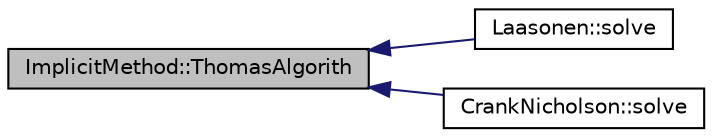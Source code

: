 digraph "ImplicitMethod::ThomasAlgorith"
{
  edge [fontname="Helvetica",fontsize="10",labelfontname="Helvetica",labelfontsize="10"];
  node [fontname="Helvetica",fontsize="10",shape=record];
  rankdir="LR";
  Node5 [label="ImplicitMethod::ThomasAlgorith",height=0.2,width=0.4,color="black", fillcolor="grey75", style="filled", fontcolor="black"];
  Node5 -> Node6 [dir="back",color="midnightblue",fontsize="10",style="solid",fontname="Helvetica"];
  Node6 [label="Laasonen::solve",height=0.2,width=0.4,color="black", fillcolor="white", style="filled",URL="$class_laasonen.html#a53cf5a72691175df0b3b6bdcbfee8c9b",tooltip="Abstract solve. "];
  Node5 -> Node7 [dir="back",color="midnightblue",fontsize="10",style="solid",fontname="Helvetica"];
  Node7 [label="CrankNicholson::solve",height=0.2,width=0.4,color="black", fillcolor="white", style="filled",URL="$class_crank_nicholson.html#a2846912cccce367888c37bf0e58f1cb1",tooltip="Abstract solve. "];
}
